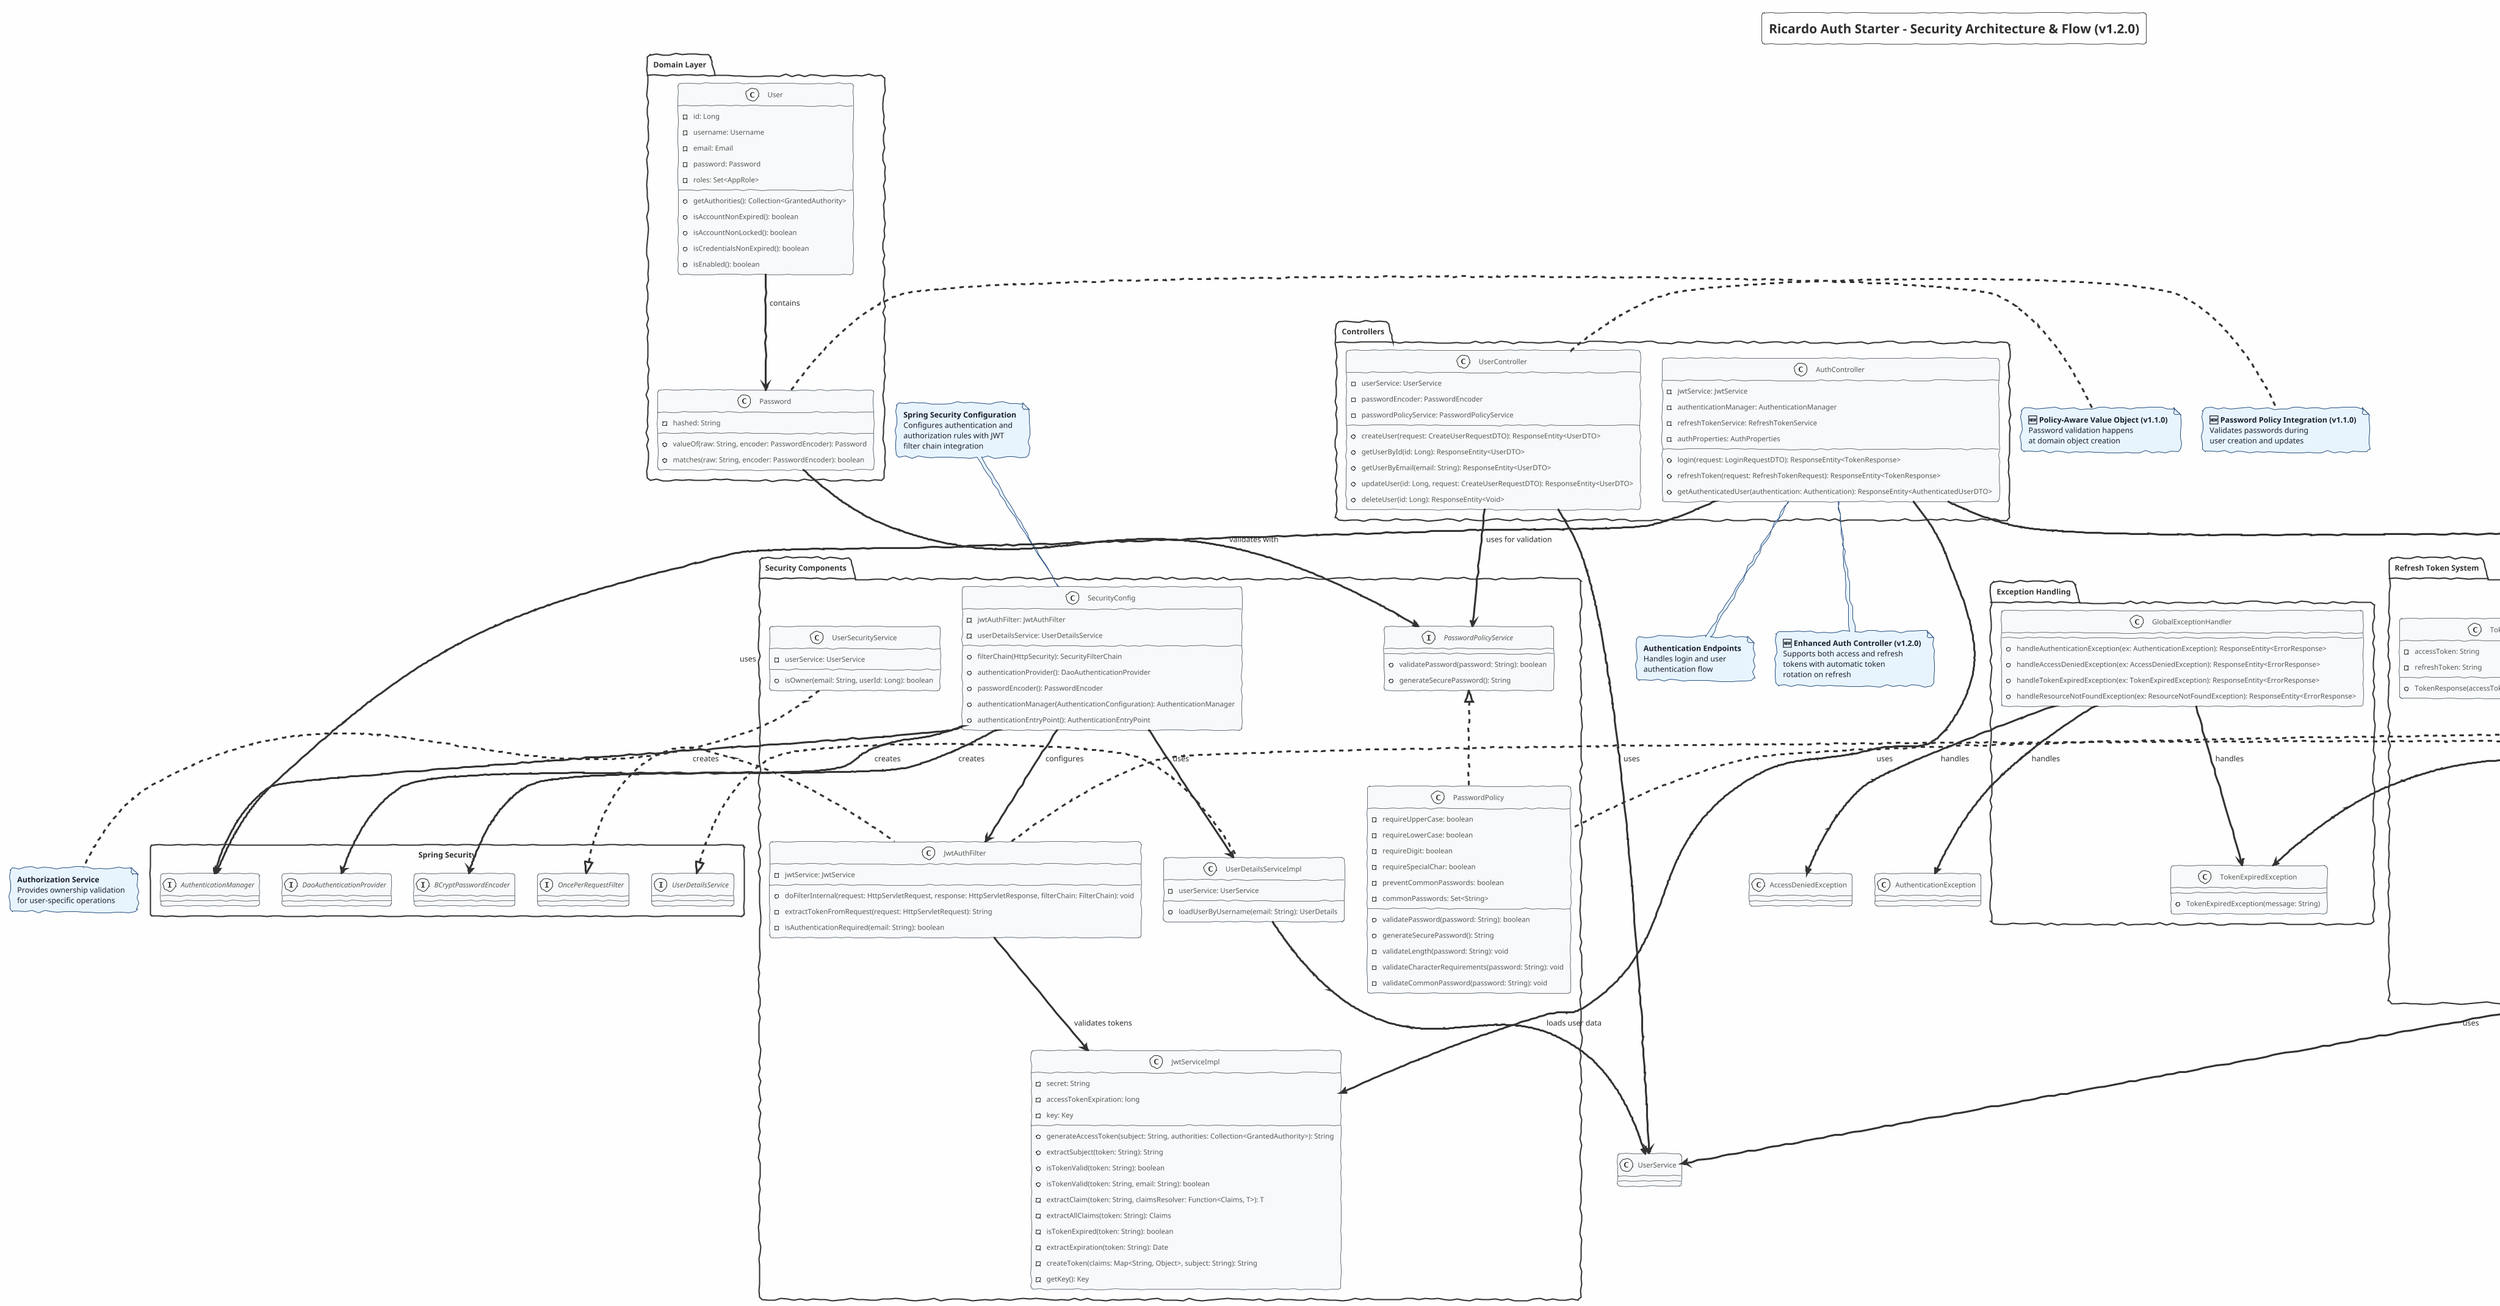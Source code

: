 @startuml Auth Starter - Security Flow

!theme sketchy-outline
skinparam backgroundColor #FEFEFE
skinparam classBackgroundColor #F8F9FA
skinparam classBorderColor #6C757D
skinparam noteBackgroundColor #E8F4FD
skinparam noteBorderColor #2C5282
skinparam noteFontColor #1A202C

title Ricardo Auth Starter - Security Architecture & Flow (v1.2.0)

package "Security Components" {
    class JwtAuthFilter {
        -jwtService: JwtService
        +doFilterInternal(request: HttpServletRequest, response: HttpServletResponse, filterChain: FilterChain): void
        -extractTokenFromRequest(request: HttpServletRequest): String
        -isAuthenticationRequired(email: String): boolean
    }
    
    class SecurityConfig {
        -jwtAuthFilter: JwtAuthFilter
        -userDetailsService: UserDetailsService
        +filterChain(HttpSecurity): SecurityFilterChain
        +authenticationProvider(): DaoAuthenticationProvider
        +passwordEncoder(): PasswordEncoder
        +authenticationManager(AuthenticationConfiguration): AuthenticationManager
        +authenticationEntryPoint(): AuthenticationEntryPoint
    }
    
    class JwtServiceImpl {
        -secret: String
        -accessTokenExpiration: long
        -key: Key
        +generateAccessToken(subject: String, authorities: Collection<GrantedAuthority>): String
        +extractSubject(token: String): String
        +isTokenValid(token: String): boolean
        +isTokenValid(token: String, email: String): boolean
        -extractClaim(token: String, claimsResolver: Function<Claims, T>): T
        -extractAllClaims(token: String): Claims
        -isTokenExpired(token: String): boolean
        -extractExpiration(token: String): Date
        -createToken(claims: Map<String, Object>, subject: String): String
        -getKey(): Key
    }
    
    class UserDetailsServiceImpl {
        -userService: UserService
        +loadUserByUsername(email: String): UserDetails
    }
    
    interface PasswordPolicyService {
        +validatePassword(password: String): boolean
        +generateSecurePassword(): String
    }
    
    class PasswordPolicy {
        -requireUpperCase: boolean
        -requireLowerCase: boolean
        -requireDigit: boolean
        -requireSpecialChar: boolean
        -preventCommonPasswords: boolean
        -commonPasswords: Set<String>
        +validatePassword(password: String): boolean
        +generateSecurePassword(): String
        -validateLength(password: String): void
        -validateCharacterRequirements(password: String): void
        -validateCommonPassword(password: String): void
    }
    
    class UserSecurityService {
        -userService: UserService
        +isOwner(email: String, userId: Long): boolean
    }
}

package "Controllers" {
    class AuthController {
        -jwtService: JwtService
        -authenticationManager: AuthenticationManager
        -refreshTokenService: RefreshTokenService
        -authProperties: AuthProperties
        +login(request: LoginRequestDTO): ResponseEntity<TokenResponse>
        +refreshToken(request: RefreshTokenRequest): ResponseEntity<TokenResponse>
        +getAuthenticatedUser(authentication: Authentication): ResponseEntity<AuthenticatedUserDTO>
    }
    
    class UserController {
        -userService: UserService
        -passwordEncoder: PasswordEncoder
        -passwordPolicyService: PasswordPolicyService
        +createUser(request: CreateUserRequestDTO): ResponseEntity<UserDTO>
        +getUserById(id: Long): ResponseEntity<UserDTO>
        +getUserByEmail(email: String): ResponseEntity<UserDTO>
        +updateUser(id: Long, request: CreateUserRequestDTO): ResponseEntity<UserDTO>
        +deleteUser(id: Long): ResponseEntity<Void>
    }
}

package "Refresh Token System" {
    interface "RefreshTokenService<U, ID>" as RefreshTokenService {
        +createRefreshToken(user: U): RefreshToken
        +findByToken(token: String): Optional<RefreshToken>
        +verifyExpiration(token: RefreshToken): RefreshToken
        +deleteByToken(token: String): void
        +deleteAllByUserEmail(userEmail: String): void
    }
    
    class RefreshTokenServiceImpl {
        -refreshTokenRepository: RefreshTokenRepository
        -userService: UserService
        -authProperties: AuthProperties
        +createRefreshToken(user: AuthUser): RefreshToken
        +findByToken(token: String): Optional<RefreshToken>
        +verifyExpiration(token: RefreshToken): RefreshToken
        +deleteByToken(token: String): void
        +deleteAllByUserEmail(userEmail: String): void
        -generateTokenValue(): String
        -isTokenLimitExceeded(userEmail: String): boolean
        -cleanupOldestTokensForUser(userEmail: String): void
    }
    
    class RefreshTokenCleanupService {
        -refreshTokenRepository: RefreshTokenRepository
        -authProperties: AuthProperties
        +cleanupExpiredTokens(): void
        +cleanupExpiredTokensForUser(userEmail: String): void
    }
    
    class RefreshToken {
        -id: Long
        -token: String
        -userEmail: String
        -expiryDate: Instant
        -createdAt: Instant
        +isExpired(): boolean
        +verifyExpiration(): RefreshToken
    }
    
    class RefreshTokenRequest {
        -refreshToken: String
        +getRefreshToken(): String
    }
    
    class TokenResponse {
        -accessToken: String
        -refreshToken: String
        +TokenResponse(accessToken: String, refreshToken: String)
    }
}

package "Domain Layer" {
    class Password {
        -hashed: String
        +valueOf(raw: String, encoder: PasswordEncoder): Password
        +matches(raw: String, encoder: PasswordEncoder): boolean
    }
    
    class User {
        -id: Long
        -username: Username
        -email: Email
        -password: Password
        -roles: Set<AppRole>
        +getAuthorities(): Collection<GrantedAuthority>
        +isAccountNonExpired(): boolean
        +isAccountNonLocked(): boolean
        +isCredentialsNonExpired(): boolean
        +isEnabled(): boolean
    }
}

package "Spring Security" <<Rectangle>> {
    interface OncePerRequestFilter
    interface UserDetailsService
    interface AuthenticationManager
    interface DaoAuthenticationProvider
    interface BCryptPasswordEncoder
}

package "Exception Handling" {
    class GlobalExceptionHandler {
        +handleAuthenticationException(ex: AuthenticationException): ResponseEntity<ErrorResponse>
        +handleAccessDeniedException(ex: AccessDeniedException): ResponseEntity<ErrorResponse>
        +handleTokenExpiredException(ex: TokenExpiredException): ResponseEntity<ErrorResponse>
        +handleResourceNotFoundException(ex: ResourceNotFoundException): ResponseEntity<ErrorResponse>
    }
    
    class TokenExpiredException {
        +TokenExpiredException(message: String)
    }
}

' Implementation relationships
JwtAuthFilter .up.|> OncePerRequestFilter
UserDetailsServiceImpl .up.|> UserDetailsService
PasswordPolicy .up.|> PasswordPolicyService
RefreshTokenServiceImpl .up.|> RefreshTokenService

' Security configuration relationships
SecurityConfig --> JwtAuthFilter : configures
SecurityConfig --> UserDetailsServiceImpl : uses
SecurityConfig --> BCryptPasswordEncoder : creates
SecurityConfig --> DaoAuthenticationProvider : creates
SecurityConfig --> AuthenticationManager : creates

' Controller relationships
AuthController --> JwtServiceImpl : uses
AuthController --> AuthenticationManager : uses
AuthController --> RefreshTokenService : uses
UserController --> PasswordPolicyService : uses for validation
UserController --> UserService : uses

' Security filter relationships
JwtAuthFilter --> JwtServiceImpl : validates tokens
UserDetailsServiceImpl --> UserService : loads user data

' Domain relationships
Password --> PasswordPolicyService : validates with
User --> Password : contains

' Refresh token relationships
RefreshTokenServiceImpl --> RefreshTokenRepository : uses
RefreshTokenServiceImpl --> UserService : uses
RefreshTokenCleanupService --> RefreshTokenRepository : uses
RefreshToken --> TokenExpiredException : throws when expired

' Exception handling
GlobalExceptionHandler --> TokenExpiredException : handles
GlobalExceptionHandler --> AuthenticationException : handles
GlobalExceptionHandler --> AccessDeniedException : handles

note right of JwtAuthFilter #E8F4FD
  **Filter Chain Integration**
  Intercepts requests and validates
  JWT tokens before reaching
  controllers
end note

note top of SecurityConfig #E8F4FD
  **Spring Security Configuration**
  Configures authentication and
  authorization rules with JWT
  filter chain integration
end note

note right of RefreshTokenServiceImpl #E8F4FD
  **🆕 Refresh Token Service (v1.2.0)**
  Manages secure token lifecycle
  with automatic rotation, cleanup,
  and user token limits
end note

note bottom of AuthController #E8F4FD
  **🆕 Enhanced Auth Controller (v1.2.0)**
  Supports both access and refresh
  tokens with automatic token
  rotation on refresh
end note

note left of PasswordPolicy #E8F4FD
  **Enhanced Password Policy (v1.2.0)**
  Configurable validation with
  common password detection
  and secure generation
end note

note right of RefreshTokenCleanupService #E8F4FD
  **🆕 Cleanup Service (v1.2.0)**
  Scheduled cleanup of expired
  tokens with configurable
  intervals and user limits
end note

note bottom of UserSecurityService #E8F4FD
  **Authorization Service**
  Provides ownership validation
  for user-specific operations
end note


note bottom of AuthController #E8F4FD
  **Authentication Endpoints**
  Handles login and user
  authentication flow
end note

note right of UserController #E8F4FD
  **🆕 Password Policy Integration (v1.1.0)**
  Validates passwords during
  user creation and updates
end note

note left of Password #E8F4FD
  **🆕 Policy-Aware Value Object (v1.1.0)**
  Password validation happens
  at domain object creation
end note

@enduml